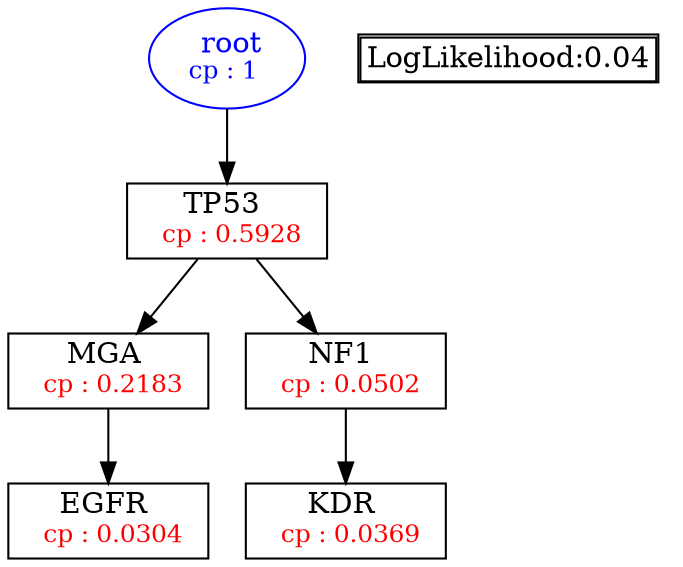 digraph tree {
    "root" [label=<<font color='Blue'> root</font><br/><font color='Blue' POINT-SIZE='12'>cp : 1 </font>>, shape=oval, color=Blue];
    "S1" [label =<TP53 <br/> <font color='Red' POINT-SIZE='12'> cp : 0.5928 </font>>, shape=box];
    "S2" [label =<MGA <br/> <font color='Red' POINT-SIZE='12'> cp : 0.2183 </font>>, shape=box];
    "S5" [label =<EGFR <br/> <font color='Red' POINT-SIZE='12'> cp : 0.0304 </font>>, shape=box];
    "S3" [label =<NF1 <br/> <font color='Red' POINT-SIZE='12'> cp : 0.0502 </font>>, shape=box];
    "S4" [label =<KDR <br/> <font color='Red' POINT-SIZE='12'> cp : 0.0369 </font>>, shape=box];
    "root" -> "S1";
    "S1" -> "S2";
    "S1" -> "S3";
    "S2" -> "S5";
    "S3" -> "S4";

    node[shape=plaintext]
    fontsize="10"
    struct1 [label=
    <<TABLE BORDER="1" CELLBORDER="1" CELLSPACING="0" >
    <TR><TD ALIGN="LEFT">LogLikelihood:0.04</TD></TR>
    </TABLE>>];

}
